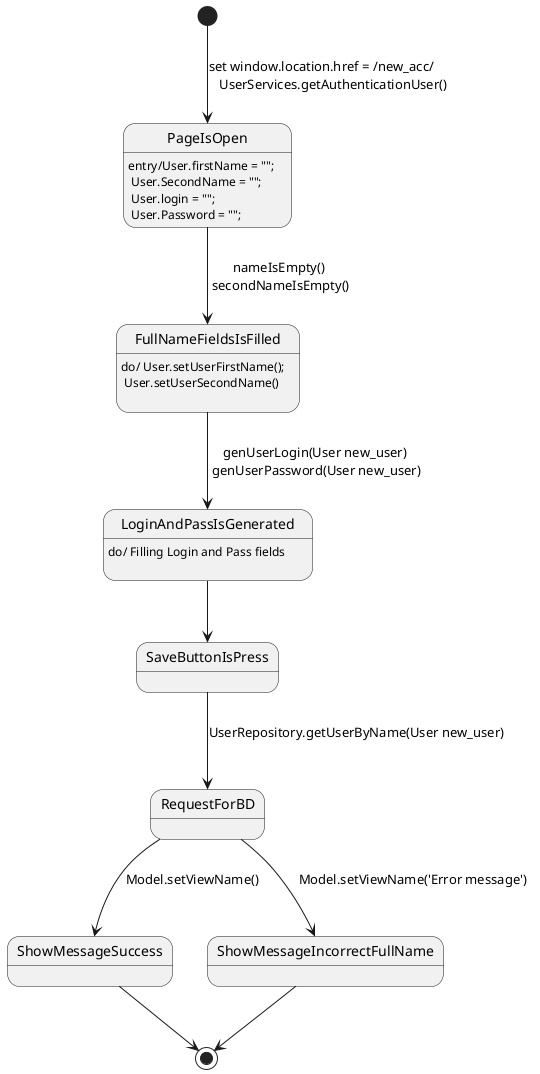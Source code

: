 @startuml
[*] --> PageIsOpen: set window.location.href = /new_acc/      \n UserServices.getAuthenticationUser()
PageIsOpen --> FullNameFieldsIsFilled: nameIsEmpty()\n secondNameIsEmpty()
FullNameFieldsIsFilled --> LoginAndPassIsGenerated: genUserLogin(User new_user)\n genUserPassword(User new_user)
LoginAndPassIsGenerated --> SaveButtonIsPress
SaveButtonIsPress --> RequestForBD : UserRepository.getUserByName(User new_user)    \n
RequestForBD --> ShowMessageSuccess : Model.setViewName()   \n
RequestForBD --> ShowMessageIncorrectFullName : Model.setViewName('Error message')  \n
ShowMessageSuccess --> [*]
ShowMessageIncorrectFullName --> [*]


state PageIsOpen : entry/User.firstName = ""; \n User.SecondName = ""; \n User.login = ""; \n User.Password = "";
state FullNameFieldsIsFilled :do/ User.setUserFirstName();\n User.setUserSecondName()\n
state LoginAndPassIsGenerated :do/ Filling Login and Pass fields    \n
state SaveButtonIsPress
state RequestForBD
state ShowMessageSuccess
state ShowMessageIncorrectFullName
@enduml
